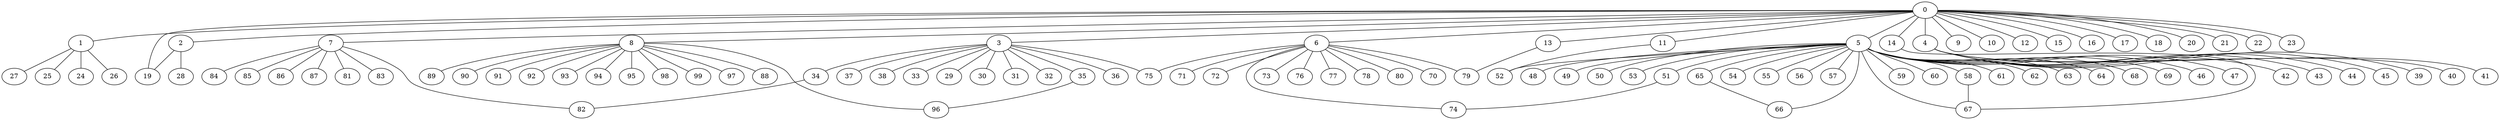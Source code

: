 
graph graphname {
    0 -- 1
0 -- 2
0 -- 3
0 -- 4
0 -- 5
0 -- 6
0 -- 7
0 -- 8
0 -- 9
0 -- 10
0 -- 11
0 -- 12
0 -- 13
0 -- 14
0 -- 15
0 -- 16
0 -- 17
0 -- 18
0 -- 19
0 -- 20
0 -- 21
0 -- 22
0 -- 23
1 -- 24
1 -- 26
1 -- 27
1 -- 25
2 -- 28
2 -- 19
3 -- 32
3 -- 34
3 -- 35
3 -- 36
3 -- 37
3 -- 38
3 -- 33
3 -- 29
3 -- 30
3 -- 31
3 -- 75
4 -- 39
4 -- 40
4 -- 41
4 -- 42
4 -- 43
4 -- 44
4 -- 45
5 -- 46
5 -- 47
5 -- 48
5 -- 49
5 -- 50
5 -- 51
5 -- 52
5 -- 53
5 -- 54
5 -- 55
5 -- 56
5 -- 57
5 -- 58
5 -- 59
5 -- 60
5 -- 61
5 -- 62
5 -- 63
5 -- 64
5 -- 65
5 -- 66
5 -- 67
5 -- 68
5 -- 69
6 -- 70
6 -- 71
6 -- 72
6 -- 73
6 -- 74
6 -- 75
6 -- 76
6 -- 77
6 -- 78
6 -- 79
6 -- 80
7 -- 81
7 -- 82
7 -- 83
7 -- 84
7 -- 85
7 -- 86
7 -- 87
8 -- 96
8 -- 98
8 -- 99
8 -- 97
8 -- 88
8 -- 89
8 -- 90
8 -- 91
8 -- 92
8 -- 93
8 -- 94
8 -- 95
11 -- 52
13 -- 79
14 -- 67
34 -- 82
35 -- 96
51 -- 74
58 -- 67
65 -- 66

}
